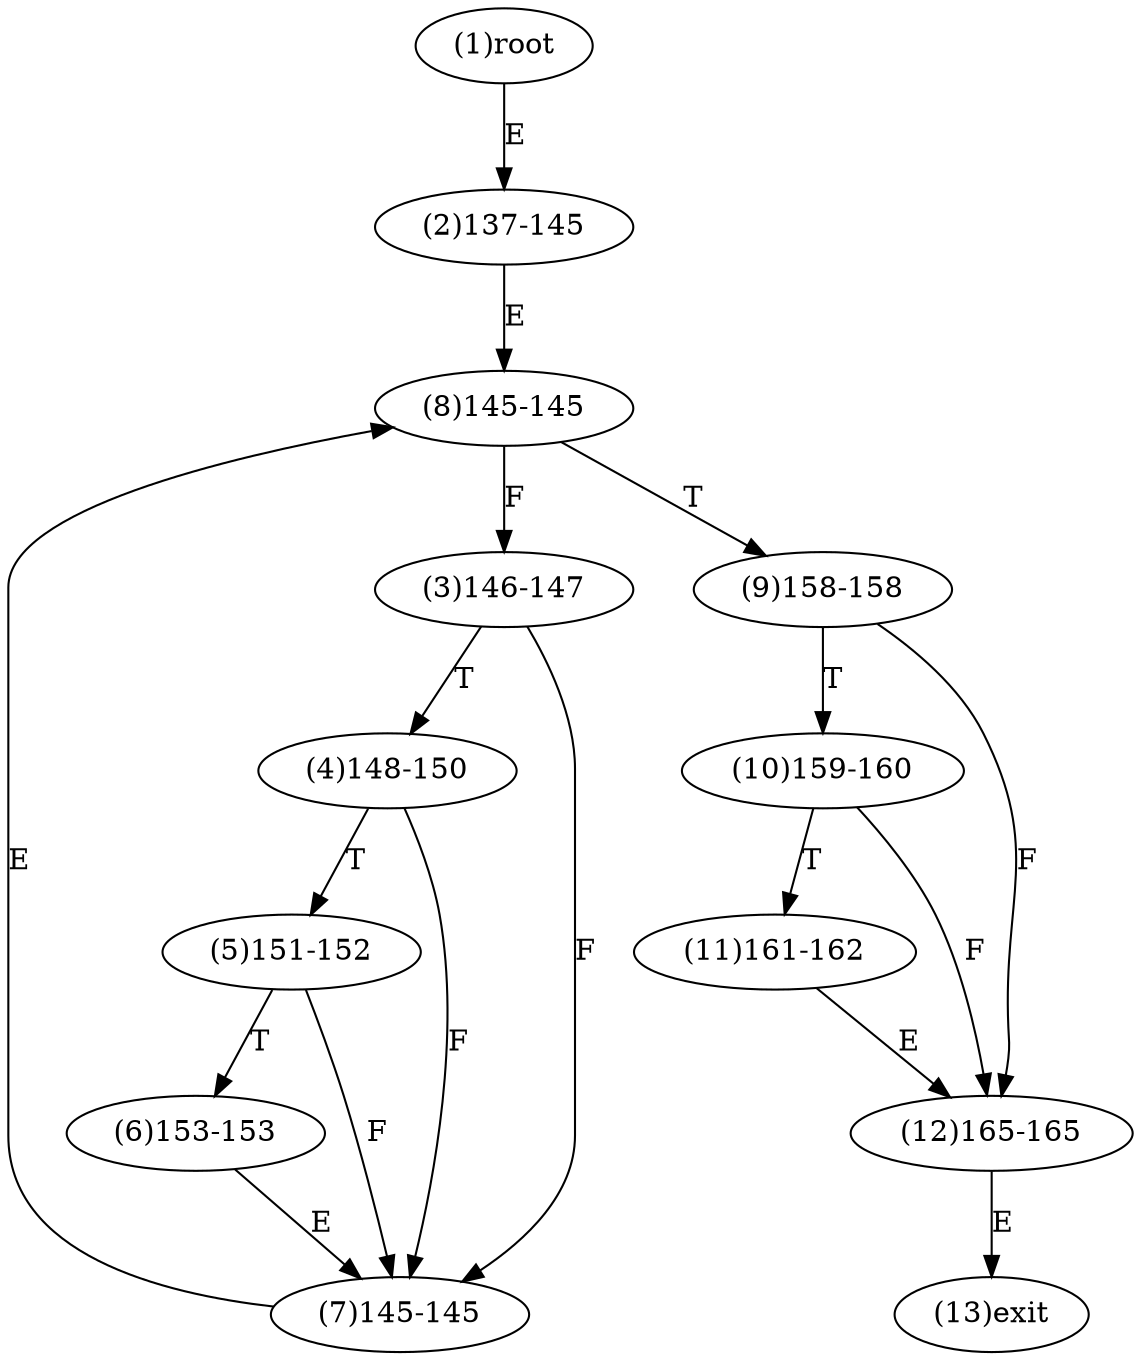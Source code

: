 digraph "" { 
1[ label="(1)root"];
2[ label="(2)137-145"];
3[ label="(3)146-147"];
4[ label="(4)148-150"];
5[ label="(5)151-152"];
6[ label="(6)153-153"];
7[ label="(7)145-145"];
8[ label="(8)145-145"];
9[ label="(9)158-158"];
10[ label="(10)159-160"];
11[ label="(11)161-162"];
12[ label="(12)165-165"];
13[ label="(13)exit"];
1->2[ label="E"];
2->8[ label="E"];
3->7[ label="F"];
3->4[ label="T"];
4->7[ label="F"];
4->5[ label="T"];
5->7[ label="F"];
5->6[ label="T"];
6->7[ label="E"];
7->8[ label="E"];
8->3[ label="F"];
8->9[ label="T"];
9->12[ label="F"];
9->10[ label="T"];
10->12[ label="F"];
10->11[ label="T"];
11->12[ label="E"];
12->13[ label="E"];
}